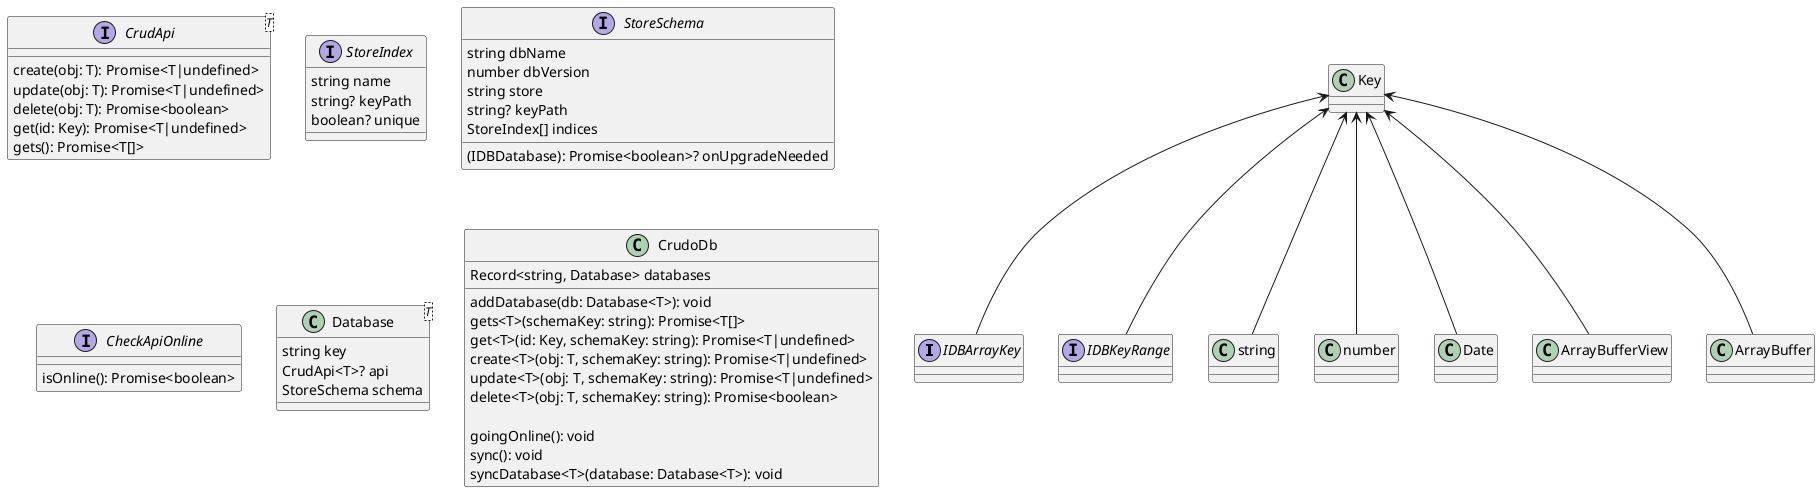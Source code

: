 @startuml

interface IDBArrayKey
interface IDBKeyRange

Key <-- string
Key <-- number
Key <-- Date
Key <-- ArrayBufferView
Key <-- ArrayBuffer
Key <-- IDBArrayKey
Key <-- IDBKeyRange

interface CrudApi<T> {
  create(obj: T): Promise<T|undefined>
  update(obj: T): Promise<T|undefined>
  delete(obj: T): Promise<boolean>
  get(id: Key): Promise<T|undefined>
  gets(): Promise<T[]>
}

interface StoreIndex {
  string name
	string? keyPath
	boolean? unique
}

interface StoreSchema {
  string dbName
	number dbVersion
	string store
	string? keyPath
	StoreIndex[] indices
  (IDBDatabase): Promise<boolean>? onUpgradeNeeded
}

interface CheckApiOnline {
  isOnline(): Promise<boolean>
}

class Database<T> {
  string key
  CrudApi<T>? api
  StoreSchema schema
}

class CrudoDb {
  Record<string, Database> databases

  addDatabase(db: Database<T>): void
  gets<T>(schemaKey: string): Promise<T[]>
  get<T>(id: Key, schemaKey: string): Promise<T|undefined>
  create<T>(obj: T, schemaKey: string): Promise<T|undefined>
  update<T>(obj: T, schemaKey: string): Promise<T|undefined>
  delete<T>(obj: T, schemaKey: string): Promise<boolean>

  goingOnline(): void
  sync(): void
  syncDatabase<T>(database: Database<T>): void
}

@enduml
